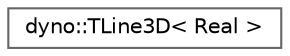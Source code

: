 digraph "Graphical Class Hierarchy"
{
 // LATEX_PDF_SIZE
  bgcolor="transparent";
  edge [fontname=Helvetica,fontsize=10,labelfontname=Helvetica,labelfontsize=10];
  node [fontname=Helvetica,fontsize=10,shape=box,height=0.2,width=0.4];
  rankdir="LR";
  Node0 [id="Node000000",label="dyno::TLine3D\< Real \>",height=0.2,width=0.4,color="grey40", fillcolor="white", style="filled",URL="$classdyno_1_1_t_line3_d.html",tooltip="1D geometric primitives in three-dimensional space"];
}

